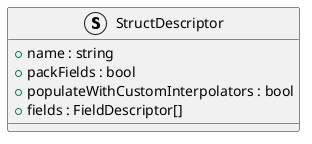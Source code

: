@startuml
struct StructDescriptor {
    + name : string
    + packFields : bool
    + populateWithCustomInterpolators : bool
    + fields : FieldDescriptor[]
}
@enduml
